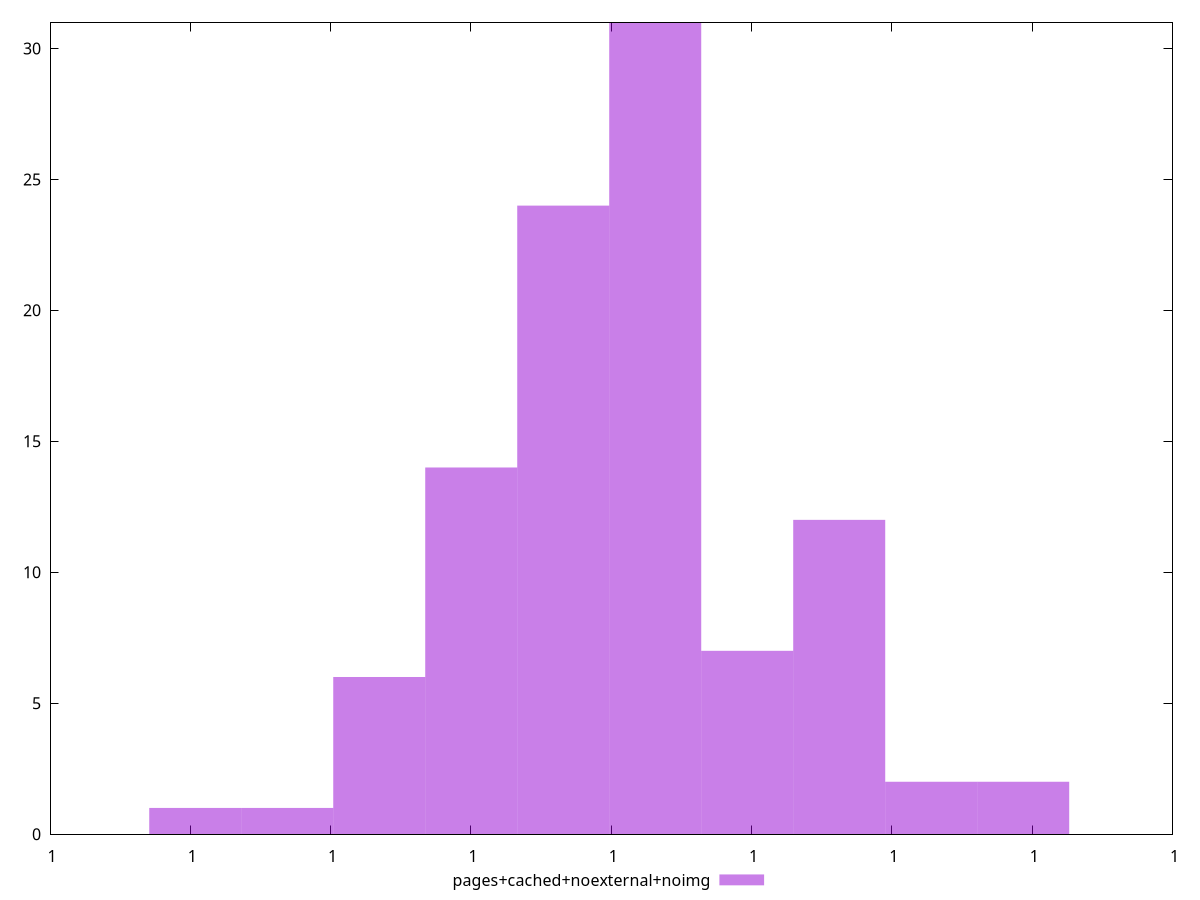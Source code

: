 $_pagesCachedNoexternalNoimg <<EOF
0.9999999836526929 6
0.9999999836553155 24
0.9999999836579382 7
0.9999999836540042 14
0.9999999836566268 31
0.9999999836592495 12
0.999999983661872 2
0.9999999836605608 2
0.9999999836513817 1
0.9999999836500704 1
EOF
set key outside below
set terminal pngcairo
set output "report_00006_2020-11-02T20-21-41.718Z/total-byte-weight/pages+cached+noexternal+noimg//hist.png"
set yrange [0:31]
set boxwidth 1.3112860416951837e-12
set style fill transparent solid 0.5 noborder
plot $_pagesCachedNoexternalNoimg title "pages+cached+noexternal+noimg" with boxes ,